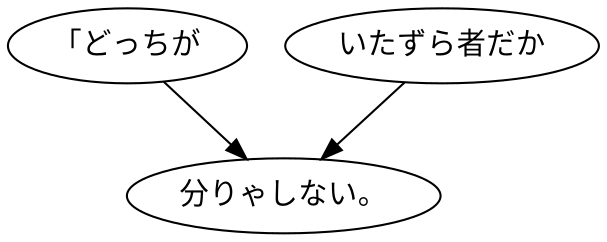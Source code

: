 digraph graph6120 {
	node0 [label="「どっちが"];
	node1 [label="いたずら者だか"];
	node2 [label="分りゃしない。"];
	node0 -> node2;
	node1 -> node2;
}
